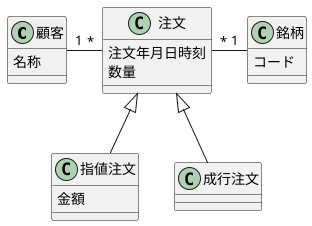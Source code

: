 @startuml

class 顧客 {
  名称
}

class 注文 {
  注文年月日時刻
  数量
}

class 指値注文 {
  金額
}

class 成行注文

class 銘柄 {
  コード
}

注文 <|-- 指値注文
注文 <|-- 成行注文

顧客 "1"-r-"*" 注文
注文 "*"-r-"1" 銘柄

@enduml

